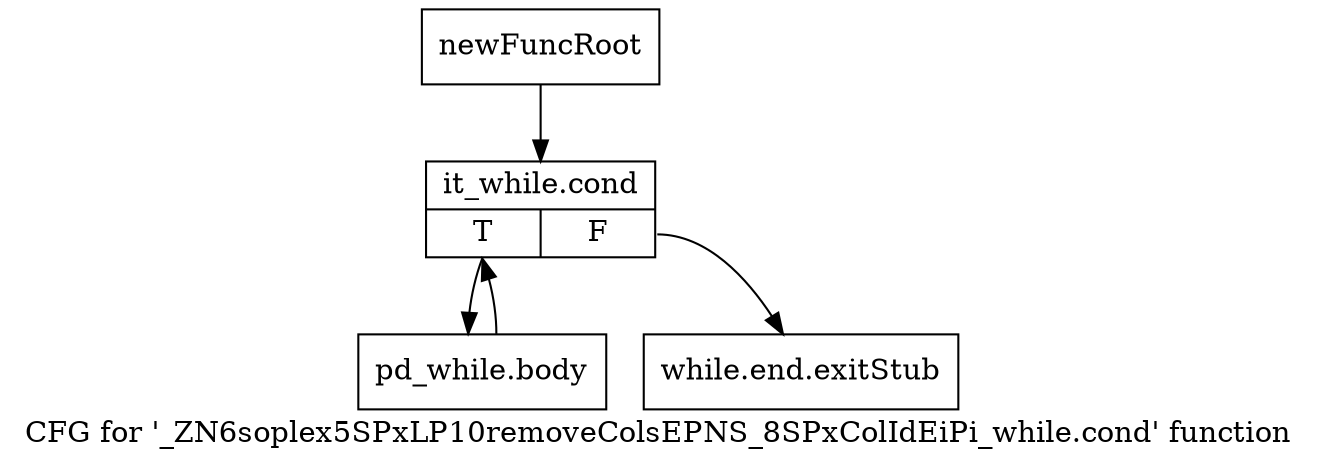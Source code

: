 digraph "CFG for '_ZN6soplex5SPxLP10removeColsEPNS_8SPxColIdEiPi_while.cond' function" {
	label="CFG for '_ZN6soplex5SPxLP10removeColsEPNS_8SPxColIdEiPi_while.cond' function";

	Node0x2e39f80 [shape=record,label="{newFuncRoot}"];
	Node0x2e39f80 -> Node0x2e3a020;
	Node0x2e39fd0 [shape=record,label="{while.end.exitStub}"];
	Node0x2e3a020 [shape=record,label="{it_while.cond|{<s0>T|<s1>F}}"];
	Node0x2e3a020:s0 -> Node0x2e3a070;
	Node0x2e3a020:s1 -> Node0x2e39fd0;
	Node0x2e3a070 [shape=record,label="{pd_while.body}"];
	Node0x2e3a070 -> Node0x2e3a020;
}
